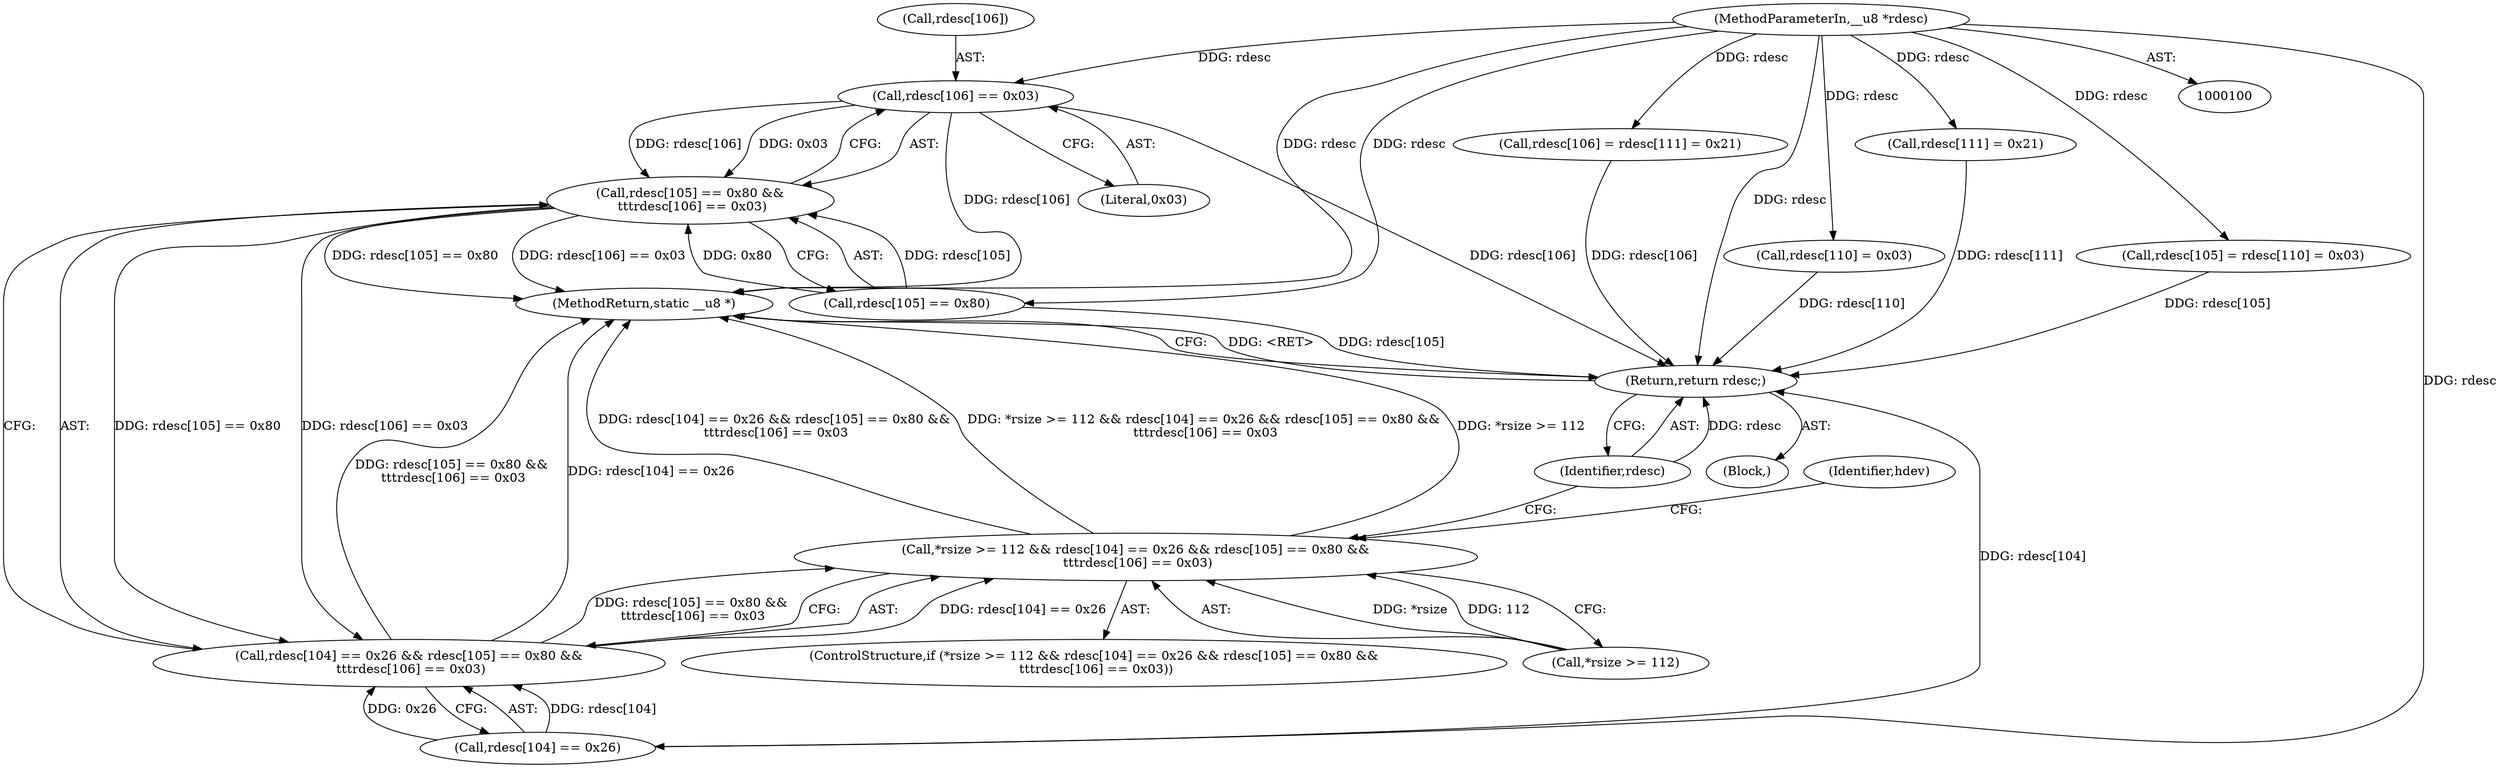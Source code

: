 digraph "0_linux_4ab25786c87eb20857bbb715c3ae34ec8fd6a214_4@pointer" {
"1000123" [label="(Call,rdesc[106] == 0x03)"];
"1000102" [label="(MethodParameterIn,__u8 *rdesc)"];
"1000117" [label="(Call,rdesc[105] == 0x80 &&\n \t\t\trdesc[106] == 0x03)"];
"1000111" [label="(Call,rdesc[104] == 0x26 && rdesc[105] == 0x80 &&\n \t\t\trdesc[106] == 0x03)"];
"1000106" [label="(Call,*rsize >= 112 && rdesc[104] == 0x26 && rdesc[105] == 0x80 &&\n \t\t\trdesc[106] == 0x03)"];
"1000150" [label="(Return,return rdesc;)"];
"1000151" [label="(Identifier,rdesc)"];
"1000150" [label="(Return,return rdesc;)"];
"1000117" [label="(Call,rdesc[105] == 0x80 &&\n \t\t\trdesc[106] == 0x03)"];
"1000141" [label="(Call,rdesc[106] = rdesc[111] = 0x21)"];
"1000118" [label="(Call,rdesc[105] == 0x80)"];
"1000105" [label="(ControlStructure,if (*rsize >= 112 && rdesc[104] == 0x26 && rdesc[105] == 0x80 &&\n \t\t\trdesc[106] == 0x03))"];
"1000136" [label="(Call,rdesc[110] = 0x03)"];
"1000102" [label="(MethodParameterIn,__u8 *rdesc)"];
"1000130" [label="(Identifier,hdev)"];
"1000111" [label="(Call,rdesc[104] == 0x26 && rdesc[105] == 0x80 &&\n \t\t\trdesc[106] == 0x03)"];
"1000112" [label="(Call,rdesc[104] == 0x26)"];
"1000107" [label="(Call,*rsize >= 112)"];
"1000104" [label="(Block,)"];
"1000145" [label="(Call,rdesc[111] = 0x21)"];
"1000152" [label="(MethodReturn,static __u8 *)"];
"1000123" [label="(Call,rdesc[106] == 0x03)"];
"1000106" [label="(Call,*rsize >= 112 && rdesc[104] == 0x26 && rdesc[105] == 0x80 &&\n \t\t\trdesc[106] == 0x03)"];
"1000124" [label="(Call,rdesc[106])"];
"1000127" [label="(Literal,0x03)"];
"1000132" [label="(Call,rdesc[105] = rdesc[110] = 0x03)"];
"1000123" -> "1000117"  [label="AST: "];
"1000123" -> "1000127"  [label="CFG: "];
"1000124" -> "1000123"  [label="AST: "];
"1000127" -> "1000123"  [label="AST: "];
"1000117" -> "1000123"  [label="CFG: "];
"1000123" -> "1000152"  [label="DDG: rdesc[106]"];
"1000123" -> "1000117"  [label="DDG: rdesc[106]"];
"1000123" -> "1000117"  [label="DDG: 0x03"];
"1000102" -> "1000123"  [label="DDG: rdesc"];
"1000123" -> "1000150"  [label="DDG: rdesc[106]"];
"1000102" -> "1000100"  [label="AST: "];
"1000102" -> "1000152"  [label="DDG: rdesc"];
"1000102" -> "1000112"  [label="DDG: rdesc"];
"1000102" -> "1000118"  [label="DDG: rdesc"];
"1000102" -> "1000132"  [label="DDG: rdesc"];
"1000102" -> "1000136"  [label="DDG: rdesc"];
"1000102" -> "1000141"  [label="DDG: rdesc"];
"1000102" -> "1000145"  [label="DDG: rdesc"];
"1000102" -> "1000150"  [label="DDG: rdesc"];
"1000117" -> "1000111"  [label="AST: "];
"1000117" -> "1000118"  [label="CFG: "];
"1000118" -> "1000117"  [label="AST: "];
"1000111" -> "1000117"  [label="CFG: "];
"1000117" -> "1000152"  [label="DDG: rdesc[105] == 0x80"];
"1000117" -> "1000152"  [label="DDG: rdesc[106] == 0x03"];
"1000117" -> "1000111"  [label="DDG: rdesc[105] == 0x80"];
"1000117" -> "1000111"  [label="DDG: rdesc[106] == 0x03"];
"1000118" -> "1000117"  [label="DDG: rdesc[105]"];
"1000118" -> "1000117"  [label="DDG: 0x80"];
"1000111" -> "1000106"  [label="AST: "];
"1000111" -> "1000112"  [label="CFG: "];
"1000112" -> "1000111"  [label="AST: "];
"1000106" -> "1000111"  [label="CFG: "];
"1000111" -> "1000152"  [label="DDG: rdesc[105] == 0x80 &&\n \t\t\trdesc[106] == 0x03"];
"1000111" -> "1000152"  [label="DDG: rdesc[104] == 0x26"];
"1000111" -> "1000106"  [label="DDG: rdesc[104] == 0x26"];
"1000111" -> "1000106"  [label="DDG: rdesc[105] == 0x80 &&\n \t\t\trdesc[106] == 0x03"];
"1000112" -> "1000111"  [label="DDG: rdesc[104]"];
"1000112" -> "1000111"  [label="DDG: 0x26"];
"1000106" -> "1000105"  [label="AST: "];
"1000106" -> "1000107"  [label="CFG: "];
"1000107" -> "1000106"  [label="AST: "];
"1000130" -> "1000106"  [label="CFG: "];
"1000151" -> "1000106"  [label="CFG: "];
"1000106" -> "1000152"  [label="DDG: *rsize >= 112"];
"1000106" -> "1000152"  [label="DDG: rdesc[104] == 0x26 && rdesc[105] == 0x80 &&\n \t\t\trdesc[106] == 0x03"];
"1000106" -> "1000152"  [label="DDG: *rsize >= 112 && rdesc[104] == 0x26 && rdesc[105] == 0x80 &&\n \t\t\trdesc[106] == 0x03"];
"1000107" -> "1000106"  [label="DDG: *rsize"];
"1000107" -> "1000106"  [label="DDG: 112"];
"1000150" -> "1000104"  [label="AST: "];
"1000150" -> "1000151"  [label="CFG: "];
"1000151" -> "1000150"  [label="AST: "];
"1000152" -> "1000150"  [label="CFG: "];
"1000150" -> "1000152"  [label="DDG: <RET>"];
"1000151" -> "1000150"  [label="DDG: rdesc"];
"1000141" -> "1000150"  [label="DDG: rdesc[106]"];
"1000112" -> "1000150"  [label="DDG: rdesc[104]"];
"1000118" -> "1000150"  [label="DDG: rdesc[105]"];
"1000145" -> "1000150"  [label="DDG: rdesc[111]"];
"1000136" -> "1000150"  [label="DDG: rdesc[110]"];
"1000132" -> "1000150"  [label="DDG: rdesc[105]"];
}
